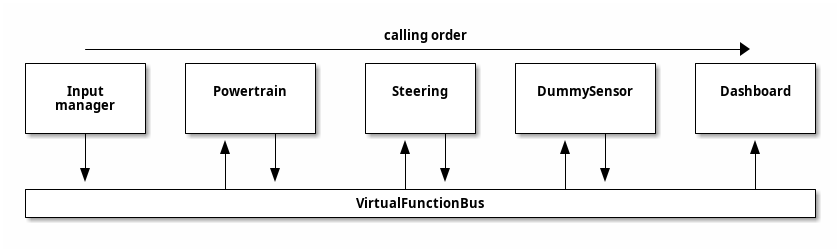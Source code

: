 @startditaa
                                  calling order
      ------------------------------------------------------------------>

+-----------+   +------------+    +----------+   +-------------+   +-----------+
|           |   |            |    |          |   |             |   |           |
|   Input   |   | Powertrain |    | Steering |   | DummySensor |   | Dashboard |
|  manager  |   |            |    |          |   |             |   |           |
|           |   |            |    |          |   |             |   |           |
+-----+-----+   +---+----+---+    +---+---+--+   +----+---+----+   +-----+-----+
      |             ^    |            ^   |           ^   |              ^
      |             |    |            |   |           |   |              |
      v             |    v            |   v           |   v              |
+-----+-------------+----+------------+---+-----------+---+--------------+-----+
|                              VirtualFunctionBus                              |
+------------------------------------------------------------------------------+
@endditaa
